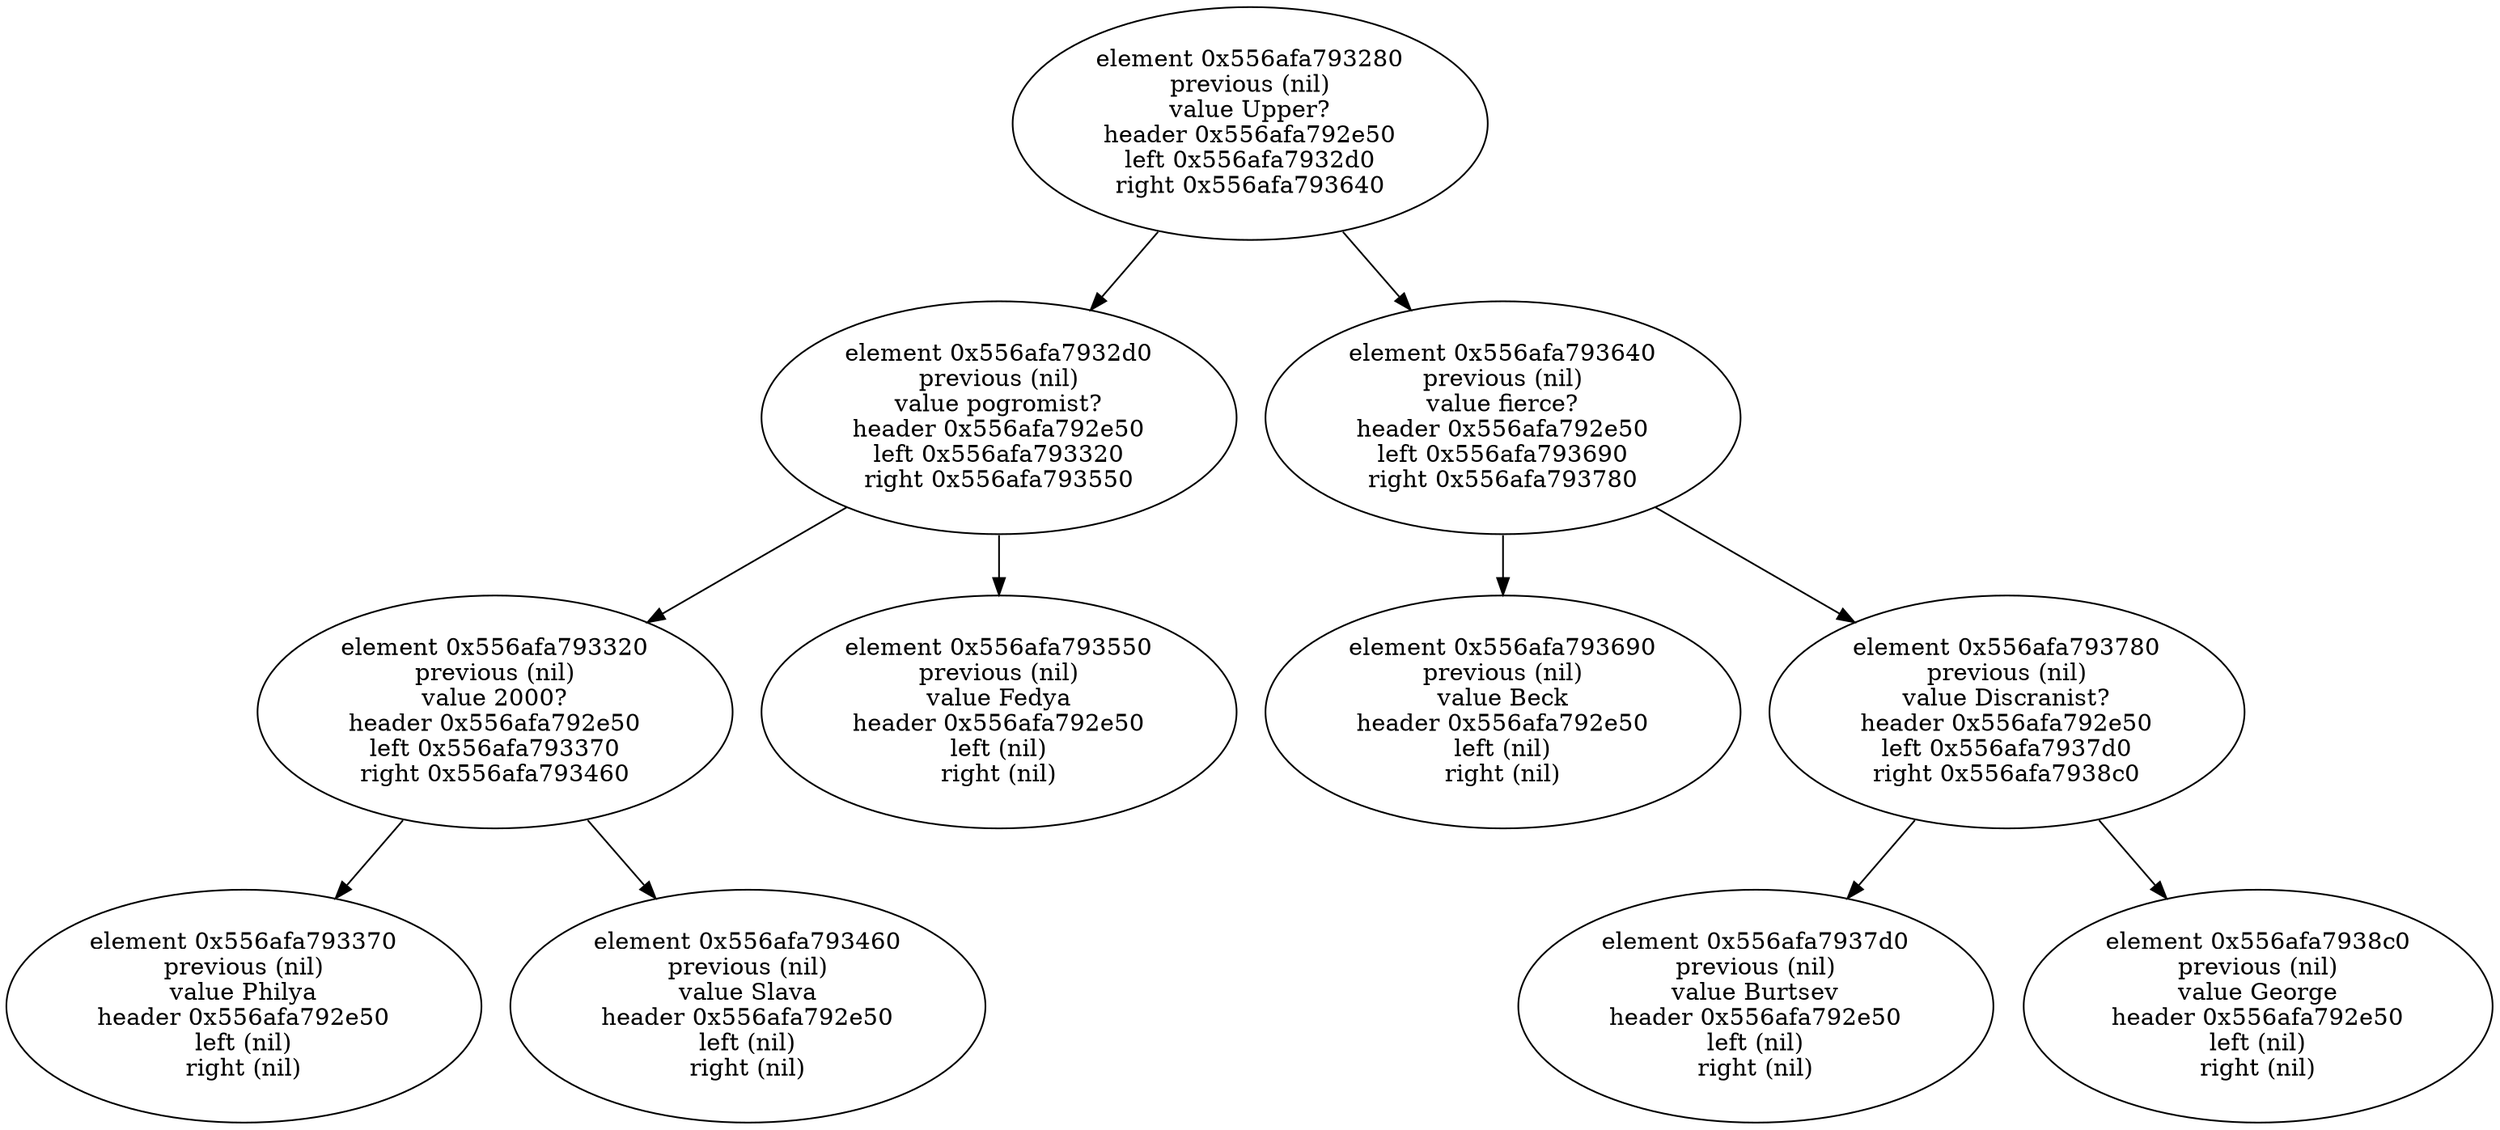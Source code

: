 digraph G{
"element 0x556afa793280
previous (nil)
value Upper?
header 0x556afa792e50
left 0x556afa7932d0
right 0x556afa793640"->"element 0x556afa7932d0
previous (nil)
value pogromist?
header 0x556afa792e50
left 0x556afa793320
right 0x556afa793550""element 0x556afa7932d0
previous (nil)
value pogromist?
header 0x556afa792e50
left 0x556afa793320
right 0x556afa793550"->"element 0x556afa793320
previous (nil)
value 2000?
header 0x556afa792e50
left 0x556afa793370
right 0x556afa793460""element 0x556afa793320
previous (nil)
value 2000?
header 0x556afa792e50
left 0x556afa793370
right 0x556afa793460"->"element 0x556afa793370
previous (nil)
value Philya
header 0x556afa792e50
left (nil)
right (nil)""element 0x556afa793320
previous (nil)
value 2000?
header 0x556afa792e50
left 0x556afa793370
right 0x556afa793460"->"element 0x556afa793460
previous (nil)
value Slava
header 0x556afa792e50
left (nil)
right (nil)""element 0x556afa7932d0
previous (nil)
value pogromist?
header 0x556afa792e50
left 0x556afa793320
right 0x556afa793550"->"element 0x556afa793550
previous (nil)
value Fedya
header 0x556afa792e50
left (nil)
right (nil)""element 0x556afa793280
previous (nil)
value Upper?
header 0x556afa792e50
left 0x556afa7932d0
right 0x556afa793640"->"element 0x556afa793640
previous (nil)
value fierce?
header 0x556afa792e50
left 0x556afa793690
right 0x556afa793780""element 0x556afa793640
previous (nil)
value fierce?
header 0x556afa792e50
left 0x556afa793690
right 0x556afa793780"->"element 0x556afa793690
previous (nil)
value Beck
header 0x556afa792e50
left (nil)
right (nil)""element 0x556afa793640
previous (nil)
value fierce?
header 0x556afa792e50
left 0x556afa793690
right 0x556afa793780"->"element 0x556afa793780
previous (nil)
value Discranist?
header 0x556afa792e50
left 0x556afa7937d0
right 0x556afa7938c0""element 0x556afa793780
previous (nil)
value Discranist?
header 0x556afa792e50
left 0x556afa7937d0
right 0x556afa7938c0"->"element 0x556afa7937d0
previous (nil)
value Burtsev
header 0x556afa792e50
left (nil)
right (nil)""element 0x556afa793780
previous (nil)
value Discranist?
header 0x556afa792e50
left 0x556afa7937d0
right 0x556afa7938c0"->"element 0x556afa7938c0
previous (nil)
value George
header 0x556afa792e50
left (nil)
right (nil)"}